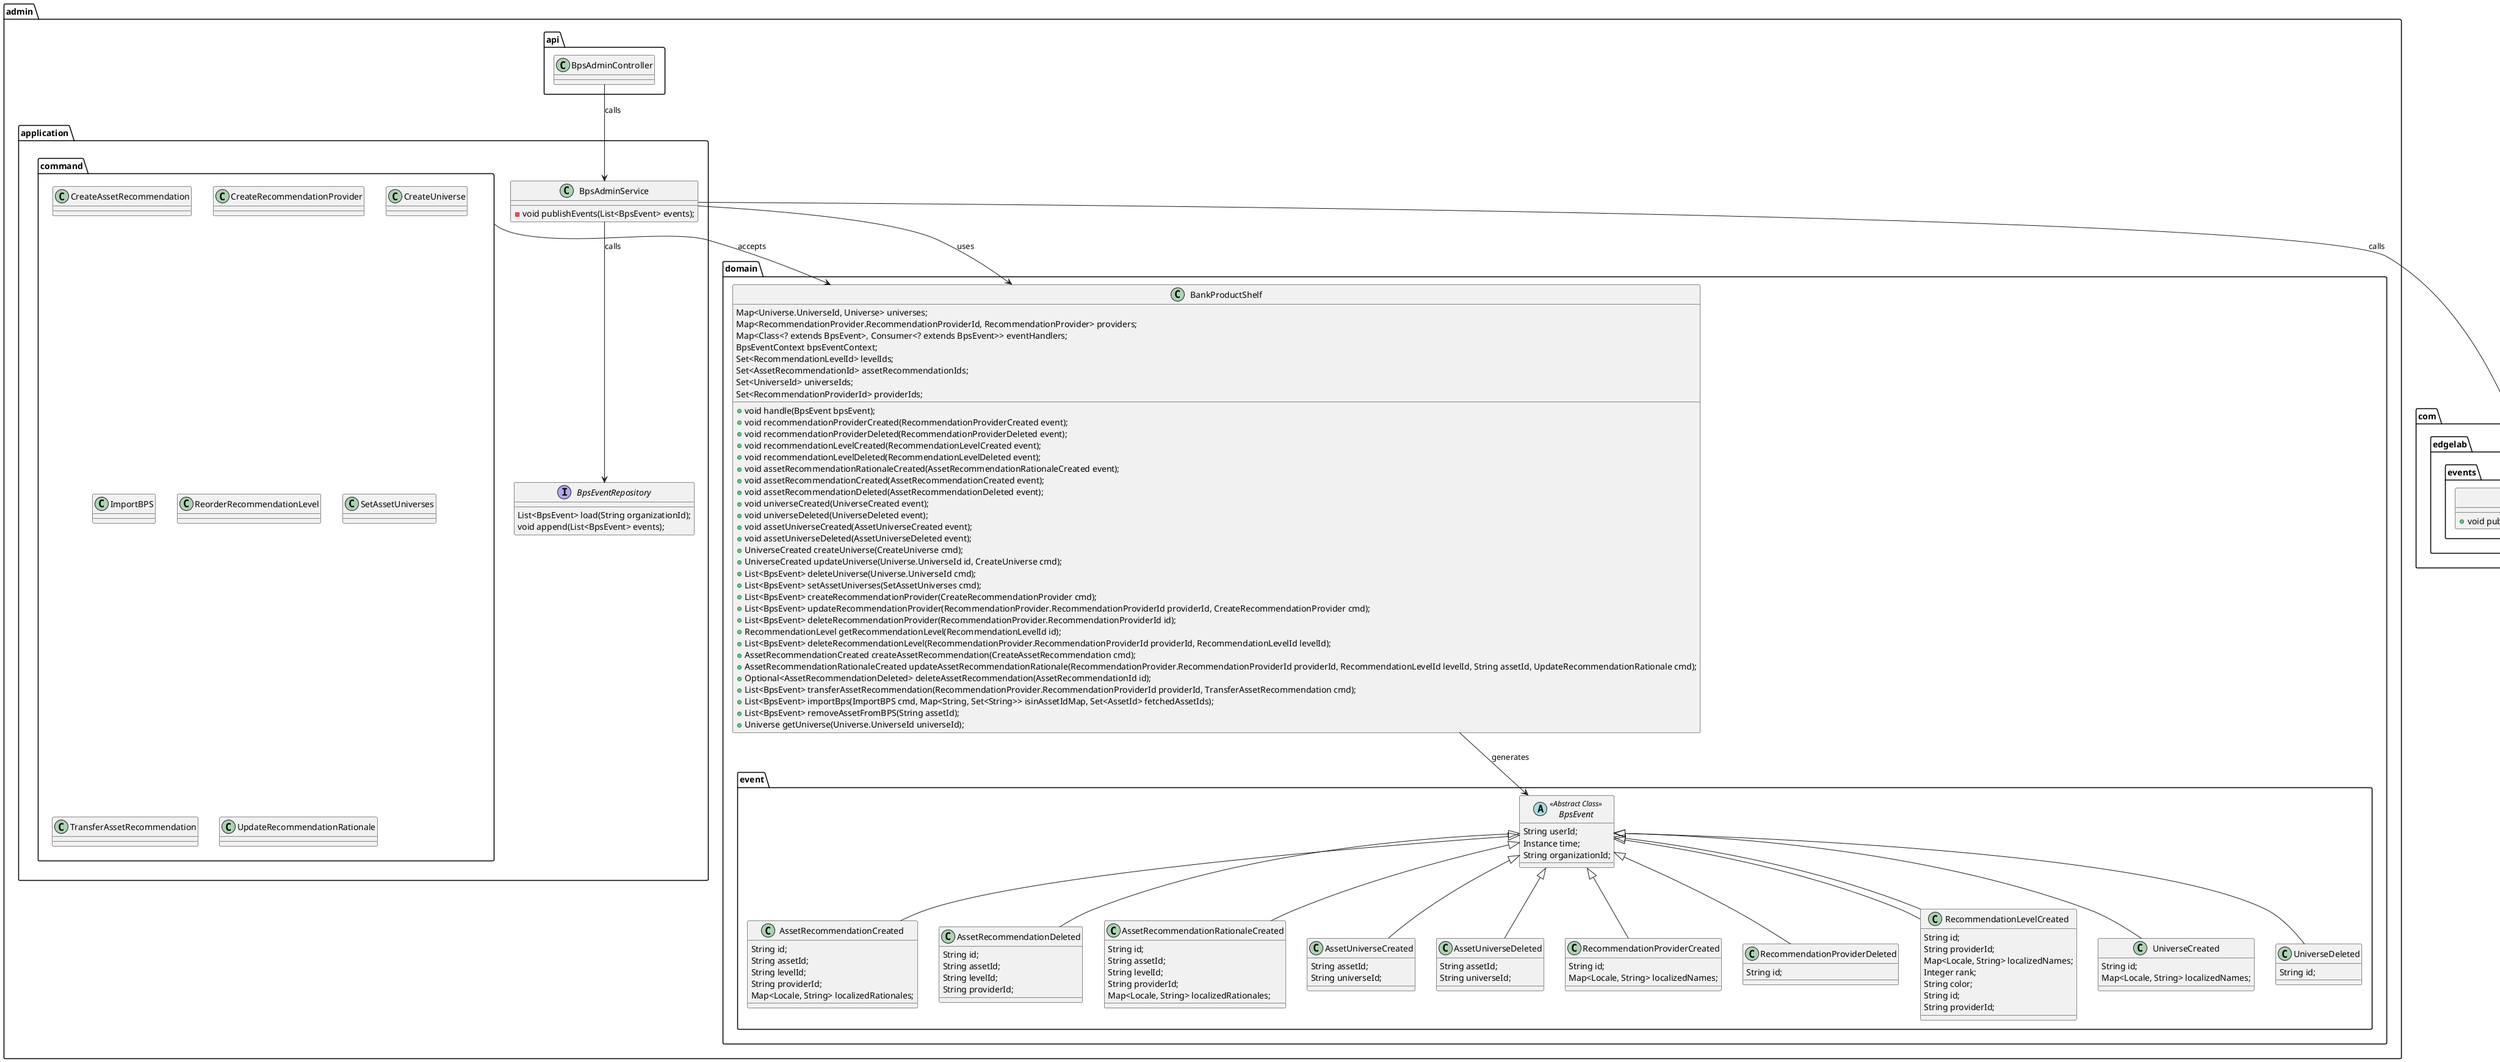 @startuml
'https://plantuml.com/class-diagram

package admin.domain.event {

abstract class BpsEvent <<Abstract Class>> {
    String userId;
    Instance time;
    String organizationId;
}

'asset recommendations'

class AssetRecommendationCreated extends BpsEvent {
    String id;
    String assetId;
    String levelId;
    String providerId;
    Map<Locale, String> localizedRationales;
}

class AssetRecommendationDeleted extends BpsEvent {
    String id;
    String assetId;
    String levelId;
    String providerId;
}

class AssetRecommendationRationaleCreated extends BpsEvent {
    String id;
    String assetId;
    String levelId;
    String providerId;
    Map<Locale, String> localizedRationales;
}

'asset universes'

class AssetUniverseCreated extends BpsEvent {
    String assetId;
    String universeId;
}

class AssetUniverseDeleted extends BpsEvent {
    String assetId;
    String universeId;
}

'recommendation providers'

class RecommendationProviderCreated extends BpsEvent {
    String id;
    Map<Locale, String> localizedNames;
}

class RecommendationProviderDeleted extends BpsEvent {
    String id;
}

class RecommendationLevelCreated extends BpsEvent {
    String id;
    String providerId;
    Map<Locale, String> localizedNames;
    Integer rank;
    String color;
}

class RecommendationLevelCreated extends BpsEvent {
    String id;
    String providerId;
}

'universes'

class UniverseCreated extends BpsEvent {
    String id;
    Map<Locale, String> localizedNames;
}

class UniverseDeleted extends BpsEvent {
    String id;
}

}

package admin.api {

class BpsAdminController {

}

}


package admin.application {

interface BpsEventRepository {
    List<BpsEvent> load(String organizationId);
    void append(List<BpsEvent> events);
}

class BpsAdminService {
    -void publishEvents(List<BpsEvent> events);
}

BpsAdminController -down-> BpsAdminService: calls
BpsAdminService -down-> BpsEventRepository: calls

}

package admin.application.command {

class CreateAssetRecommendation {}

class CreateRecommendationProvider {}

class CreateUniverse {}

class ImportBPS {}

class ReorderRecommendationLevel {}

class SetAssetUniverses {}

class TransferAssetRecommendation {}

class UpdateRecommendationRationale {}

}

package admin.domain {

class BankProductShelf {

    Map<Universe.UniverseId, Universe> universes;
    Map<RecommendationProvider.RecommendationProviderId, RecommendationProvider> providers;
    Map<Class<? extends BpsEvent>, Consumer<? extends BpsEvent>> eventHandlers;
    BpsEventContext bpsEventContext;
    Set<RecommendationLevelId> levelIds;
    Set<AssetRecommendationId> assetRecommendationIds;
    Set<UniverseId> universeIds;
    Set<RecommendationProviderId> providerIds;

    +void handle(BpsEvent bpsEvent);
    +void recommendationProviderCreated(RecommendationProviderCreated event);
    +void recommendationProviderDeleted(RecommendationProviderDeleted event);
    +void recommendationLevelCreated(RecommendationLevelCreated event);
    +void recommendationLevelDeleted(RecommendationLevelDeleted event);
    +void assetRecommendationRationaleCreated(AssetRecommendationRationaleCreated event);
    +void assetRecommendationCreated(AssetRecommendationCreated event);
    +void assetRecommendationDeleted(AssetRecommendationDeleted event);
    +void universeCreated(UniverseCreated event);
    +void universeDeleted(UniverseDeleted event);
    +void assetUniverseCreated(AssetUniverseCreated event);
    +void assetUniverseDeleted(AssetUniverseDeleted event);
    +UniverseCreated createUniverse(CreateUniverse cmd);
    +UniverseCreated updateUniverse(Universe.UniverseId id, CreateUniverse cmd);
    +List<BpsEvent> deleteUniverse(Universe.UniverseId cmd);
    +List<BpsEvent> setAssetUniverses(SetAssetUniverses cmd);
    +List<BpsEvent> createRecommendationProvider(CreateRecommendationProvider cmd);
    +List<BpsEvent> updateRecommendationProvider(RecommendationProvider.RecommendationProviderId providerId, CreateRecommendationProvider cmd);
    +List<BpsEvent> deleteRecommendationProvider(RecommendationProvider.RecommendationProviderId id);
    +RecommendationLevel getRecommendationLevel(RecommendationLevelId id);
    +List<BpsEvent> deleteRecommendationLevel(RecommendationProvider.RecommendationProviderId providerId, RecommendationLevelId levelId);
    +AssetRecommendationCreated createAssetRecommendation(CreateAssetRecommendation cmd);
    +AssetRecommendationRationaleCreated updateAssetRecommendationRationale(RecommendationProvider.RecommendationProviderId providerId, RecommendationLevelId levelId, String assetId, UpdateRecommendationRationale cmd);
    +Optional<AssetRecommendationDeleted> deleteAssetRecommendation(AssetRecommendationId id);
    +List<BpsEvent> transferAssetRecommendation(RecommendationProvider.RecommendationProviderId providerId, TransferAssetRecommendation cmd);
    +List<BpsEvent> importBps(ImportBPS cmd, Map<String, Set<String>> isinAssetIdMap, Set<AssetId> fetchedAssetIds);
    +List<BpsEvent> removeAssetFromBPS(String assetId);
    +Universe getUniverse(Universe.UniverseId universeId);

}

BankProductShelf -down-> BpsEvent: generates
admin.application.command -down-> BankProductShelf: accepts
BpsAdminService -down-> BankProductShelf: uses

}

package com.edgelab.events {

class EventBus {
    +void publishEvent(DomainEvent event);
}

BpsAdminService -down-> EventBus: calls

}

@enduml
